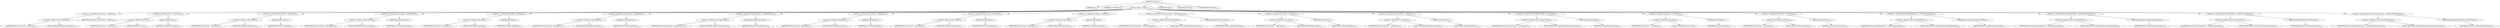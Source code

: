 digraph "setJavac" {  
"94" [label = <(METHOD,setJavac)<SUB>102</SUB>> ]
"4" [label = <(PARAM,this)<SUB>102</SUB>> ]
"95" [label = <(PARAM,Javac attributes)<SUB>102</SUB>> ]
"96" [label = <(BLOCK,&lt;empty&gt;,&lt;empty&gt;)<SUB>102</SUB>> ]
"97" [label = <(&lt;operator&gt;.assignment,this.attributes = attributes)<SUB>103</SUB>> ]
"98" [label = <(&lt;operator&gt;.fieldAccess,this.attributes)<SUB>103</SUB>> ]
"3" [label = <(IDENTIFIER,this,this.attributes = attributes)<SUB>103</SUB>> ]
"99" [label = <(FIELD_IDENTIFIER,attributes,attributes)<SUB>103</SUB>> ]
"100" [label = <(IDENTIFIER,attributes,this.attributes = attributes)<SUB>103</SUB>> ]
"101" [label = <(&lt;operator&gt;.assignment,this.src = getSrcdir())<SUB>104</SUB>> ]
"102" [label = <(&lt;operator&gt;.fieldAccess,this.src)<SUB>104</SUB>> ]
"103" [label = <(IDENTIFIER,this,this.src = getSrcdir())<SUB>104</SUB>> ]
"104" [label = <(FIELD_IDENTIFIER,src,src)<SUB>104</SUB>> ]
"105" [label = <(getSrcdir,getSrcdir())<SUB>104</SUB>> ]
"106" [label = <(IDENTIFIER,attributes,getSrcdir())<SUB>104</SUB>> ]
"107" [label = <(&lt;operator&gt;.assignment,this.destDir = getDestdir())<SUB>105</SUB>> ]
"108" [label = <(&lt;operator&gt;.fieldAccess,this.destDir)<SUB>105</SUB>> ]
"109" [label = <(IDENTIFIER,this,this.destDir = getDestdir())<SUB>105</SUB>> ]
"110" [label = <(FIELD_IDENTIFIER,destDir,destDir)<SUB>105</SUB>> ]
"111" [label = <(getDestdir,getDestdir())<SUB>105</SUB>> ]
"112" [label = <(IDENTIFIER,attributes,getDestdir())<SUB>105</SUB>> ]
"113" [label = <(&lt;operator&gt;.assignment,this.encoding = getEncoding())<SUB>106</SUB>> ]
"114" [label = <(&lt;operator&gt;.fieldAccess,this.encoding)<SUB>106</SUB>> ]
"115" [label = <(IDENTIFIER,this,this.encoding = getEncoding())<SUB>106</SUB>> ]
"116" [label = <(FIELD_IDENTIFIER,encoding,encoding)<SUB>106</SUB>> ]
"117" [label = <(getEncoding,getEncoding())<SUB>106</SUB>> ]
"118" [label = <(IDENTIFIER,attributes,getEncoding())<SUB>106</SUB>> ]
"119" [label = <(&lt;operator&gt;.assignment,this.debug = getDebug())<SUB>107</SUB>> ]
"120" [label = <(&lt;operator&gt;.fieldAccess,this.debug)<SUB>107</SUB>> ]
"121" [label = <(IDENTIFIER,this,this.debug = getDebug())<SUB>107</SUB>> ]
"122" [label = <(FIELD_IDENTIFIER,debug,debug)<SUB>107</SUB>> ]
"123" [label = <(getDebug,getDebug())<SUB>107</SUB>> ]
"124" [label = <(IDENTIFIER,attributes,getDebug())<SUB>107</SUB>> ]
"125" [label = <(&lt;operator&gt;.assignment,this.optimize = getOptimize())<SUB>108</SUB>> ]
"126" [label = <(&lt;operator&gt;.fieldAccess,this.optimize)<SUB>108</SUB>> ]
"127" [label = <(IDENTIFIER,this,this.optimize = getOptimize())<SUB>108</SUB>> ]
"128" [label = <(FIELD_IDENTIFIER,optimize,optimize)<SUB>108</SUB>> ]
"129" [label = <(getOptimize,getOptimize())<SUB>108</SUB>> ]
"130" [label = <(IDENTIFIER,attributes,getOptimize())<SUB>108</SUB>> ]
"131" [label = <(&lt;operator&gt;.assignment,this.deprecation = getDeprecation())<SUB>109</SUB>> ]
"132" [label = <(&lt;operator&gt;.fieldAccess,this.deprecation)<SUB>109</SUB>> ]
"133" [label = <(IDENTIFIER,this,this.deprecation = getDeprecation())<SUB>109</SUB>> ]
"134" [label = <(FIELD_IDENTIFIER,deprecation,deprecation)<SUB>109</SUB>> ]
"135" [label = <(getDeprecation,getDeprecation())<SUB>109</SUB>> ]
"136" [label = <(IDENTIFIER,attributes,getDeprecation())<SUB>109</SUB>> ]
"137" [label = <(&lt;operator&gt;.assignment,this.depend = getDepend())<SUB>110</SUB>> ]
"138" [label = <(&lt;operator&gt;.fieldAccess,this.depend)<SUB>110</SUB>> ]
"139" [label = <(IDENTIFIER,this,this.depend = getDepend())<SUB>110</SUB>> ]
"140" [label = <(FIELD_IDENTIFIER,depend,depend)<SUB>110</SUB>> ]
"141" [label = <(getDepend,getDepend())<SUB>110</SUB>> ]
"142" [label = <(IDENTIFIER,attributes,getDepend())<SUB>110</SUB>> ]
"143" [label = <(&lt;operator&gt;.assignment,this.verbose = getVerbose())<SUB>111</SUB>> ]
"144" [label = <(&lt;operator&gt;.fieldAccess,this.verbose)<SUB>111</SUB>> ]
"145" [label = <(IDENTIFIER,this,this.verbose = getVerbose())<SUB>111</SUB>> ]
"146" [label = <(FIELD_IDENTIFIER,verbose,verbose)<SUB>111</SUB>> ]
"147" [label = <(getVerbose,getVerbose())<SUB>111</SUB>> ]
"148" [label = <(IDENTIFIER,attributes,getVerbose())<SUB>111</SUB>> ]
"149" [label = <(&lt;operator&gt;.assignment,this.target = getTarget())<SUB>112</SUB>> ]
"150" [label = <(&lt;operator&gt;.fieldAccess,this.target)<SUB>112</SUB>> ]
"151" [label = <(IDENTIFIER,this,this.target = getTarget())<SUB>112</SUB>> ]
"152" [label = <(FIELD_IDENTIFIER,target,target)<SUB>112</SUB>> ]
"153" [label = <(getTarget,getTarget())<SUB>112</SUB>> ]
"154" [label = <(IDENTIFIER,attributes,getTarget())<SUB>112</SUB>> ]
"155" [label = <(&lt;operator&gt;.assignment,this.bootclasspath = getBootclasspath())<SUB>113</SUB>> ]
"156" [label = <(&lt;operator&gt;.fieldAccess,this.bootclasspath)<SUB>113</SUB>> ]
"157" [label = <(IDENTIFIER,this,this.bootclasspath = getBootclasspath())<SUB>113</SUB>> ]
"158" [label = <(FIELD_IDENTIFIER,bootclasspath,bootclasspath)<SUB>113</SUB>> ]
"159" [label = <(getBootclasspath,getBootclasspath())<SUB>113</SUB>> ]
"160" [label = <(IDENTIFIER,attributes,getBootclasspath())<SUB>113</SUB>> ]
"161" [label = <(&lt;operator&gt;.assignment,this.extdirs = getExtdirs())<SUB>114</SUB>> ]
"162" [label = <(&lt;operator&gt;.fieldAccess,this.extdirs)<SUB>114</SUB>> ]
"163" [label = <(IDENTIFIER,this,this.extdirs = getExtdirs())<SUB>114</SUB>> ]
"164" [label = <(FIELD_IDENTIFIER,extdirs,extdirs)<SUB>114</SUB>> ]
"165" [label = <(getExtdirs,getExtdirs())<SUB>114</SUB>> ]
"166" [label = <(IDENTIFIER,attributes,getExtdirs())<SUB>114</SUB>> ]
"167" [label = <(&lt;operator&gt;.assignment,this.compileList = getFileList())<SUB>115</SUB>> ]
"168" [label = <(&lt;operator&gt;.fieldAccess,this.compileList)<SUB>115</SUB>> ]
"169" [label = <(IDENTIFIER,this,this.compileList = getFileList())<SUB>115</SUB>> ]
"170" [label = <(FIELD_IDENTIFIER,compileList,compileList)<SUB>115</SUB>> ]
"171" [label = <(getFileList,getFileList())<SUB>115</SUB>> ]
"172" [label = <(IDENTIFIER,attributes,getFileList())<SUB>115</SUB>> ]
"173" [label = <(&lt;operator&gt;.assignment,this.compileClasspath = getClasspath())<SUB>116</SUB>> ]
"174" [label = <(&lt;operator&gt;.fieldAccess,this.compileClasspath)<SUB>116</SUB>> ]
"175" [label = <(IDENTIFIER,this,this.compileClasspath = getClasspath())<SUB>116</SUB>> ]
"176" [label = <(FIELD_IDENTIFIER,compileClasspath,compileClasspath)<SUB>116</SUB>> ]
"177" [label = <(getClasspath,getClasspath())<SUB>116</SUB>> ]
"178" [label = <(IDENTIFIER,attributes,getClasspath())<SUB>116</SUB>> ]
"179" [label = <(&lt;operator&gt;.assignment,this.project = getProject())<SUB>117</SUB>> ]
"180" [label = <(&lt;operator&gt;.fieldAccess,this.project)<SUB>117</SUB>> ]
"181" [label = <(IDENTIFIER,this,this.project = getProject())<SUB>117</SUB>> ]
"182" [label = <(FIELD_IDENTIFIER,project,project)<SUB>117</SUB>> ]
"183" [label = <(getProject,getProject())<SUB>117</SUB>> ]
"184" [label = <(IDENTIFIER,attributes,getProject())<SUB>117</SUB>> ]
"185" [label = <(&lt;operator&gt;.assignment,this.location = getLocation())<SUB>118</SUB>> ]
"186" [label = <(&lt;operator&gt;.fieldAccess,this.location)<SUB>118</SUB>> ]
"187" [label = <(IDENTIFIER,this,this.location = getLocation())<SUB>118</SUB>> ]
"188" [label = <(FIELD_IDENTIFIER,location,location)<SUB>118</SUB>> ]
"189" [label = <(getLocation,getLocation())<SUB>118</SUB>> ]
"190" [label = <(IDENTIFIER,attributes,getLocation())<SUB>118</SUB>> ]
"191" [label = <(&lt;operator&gt;.assignment,this.includeAntRuntime = getIncludeantruntime())<SUB>119</SUB>> ]
"192" [label = <(&lt;operator&gt;.fieldAccess,this.includeAntRuntime)<SUB>119</SUB>> ]
"193" [label = <(IDENTIFIER,this,this.includeAntRuntime = getIncludeantruntime())<SUB>119</SUB>> ]
"194" [label = <(FIELD_IDENTIFIER,includeAntRuntime,includeAntRuntime)<SUB>119</SUB>> ]
"195" [label = <(getIncludeantruntime,getIncludeantruntime())<SUB>119</SUB>> ]
"196" [label = <(IDENTIFIER,attributes,getIncludeantruntime())<SUB>119</SUB>> ]
"197" [label = <(&lt;operator&gt;.assignment,this.includeJavaRuntime = getIncludejavaruntime())<SUB>120</SUB>> ]
"198" [label = <(&lt;operator&gt;.fieldAccess,this.includeJavaRuntime)<SUB>120</SUB>> ]
"199" [label = <(IDENTIFIER,this,this.includeJavaRuntime = getIncludejavaruntime())<SUB>120</SUB>> ]
"200" [label = <(FIELD_IDENTIFIER,includeJavaRuntime,includeJavaRuntime)<SUB>120</SUB>> ]
"201" [label = <(getIncludejavaruntime,getIncludejavaruntime())<SUB>120</SUB>> ]
"202" [label = <(IDENTIFIER,attributes,getIncludejavaruntime())<SUB>120</SUB>> ]
"203" [label = <(&lt;operator&gt;.assignment,this.memoryInitialSize = getMemoryInitialSize())<SUB>121</SUB>> ]
"204" [label = <(&lt;operator&gt;.fieldAccess,this.memoryInitialSize)<SUB>121</SUB>> ]
"205" [label = <(IDENTIFIER,this,this.memoryInitialSize = getMemoryInitialSize())<SUB>121</SUB>> ]
"206" [label = <(FIELD_IDENTIFIER,memoryInitialSize,memoryInitialSize)<SUB>121</SUB>> ]
"207" [label = <(getMemoryInitialSize,getMemoryInitialSize())<SUB>121</SUB>> ]
"208" [label = <(IDENTIFIER,attributes,getMemoryInitialSize())<SUB>121</SUB>> ]
"209" [label = <(&lt;operator&gt;.assignment,this.memoryMaximumSize = getMemoryMaximumSize())<SUB>122</SUB>> ]
"210" [label = <(&lt;operator&gt;.fieldAccess,this.memoryMaximumSize)<SUB>122</SUB>> ]
"211" [label = <(IDENTIFIER,this,this.memoryMaximumSize = getMemoryMaximumSize())<SUB>122</SUB>> ]
"212" [label = <(FIELD_IDENTIFIER,memoryMaximumSize,memoryMaximumSize)<SUB>122</SUB>> ]
"213" [label = <(getMemoryMaximumSize,getMemoryMaximumSize())<SUB>122</SUB>> ]
"214" [label = <(IDENTIFIER,attributes,getMemoryMaximumSize())<SUB>122</SUB>> ]
"215" [label = <(MODIFIER,PUBLIC)> ]
"216" [label = <(MODIFIER,VIRTUAL)> ]
"217" [label = <(METHOD_RETURN,void)<SUB>102</SUB>> ]
  "94" -> "4" 
  "94" -> "95" 
  "94" -> "96" 
  "94" -> "215" 
  "94" -> "216" 
  "94" -> "217" 
  "96" -> "97" 
  "96" -> "101" 
  "96" -> "107" 
  "96" -> "113" 
  "96" -> "119" 
  "96" -> "125" 
  "96" -> "131" 
  "96" -> "137" 
  "96" -> "143" 
  "96" -> "149" 
  "96" -> "155" 
  "96" -> "161" 
  "96" -> "167" 
  "96" -> "173" 
  "96" -> "179" 
  "96" -> "185" 
  "96" -> "191" 
  "96" -> "197" 
  "96" -> "203" 
  "96" -> "209" 
  "97" -> "98" 
  "97" -> "100" 
  "98" -> "3" 
  "98" -> "99" 
  "101" -> "102" 
  "101" -> "105" 
  "102" -> "103" 
  "102" -> "104" 
  "105" -> "106" 
  "107" -> "108" 
  "107" -> "111" 
  "108" -> "109" 
  "108" -> "110" 
  "111" -> "112" 
  "113" -> "114" 
  "113" -> "117" 
  "114" -> "115" 
  "114" -> "116" 
  "117" -> "118" 
  "119" -> "120" 
  "119" -> "123" 
  "120" -> "121" 
  "120" -> "122" 
  "123" -> "124" 
  "125" -> "126" 
  "125" -> "129" 
  "126" -> "127" 
  "126" -> "128" 
  "129" -> "130" 
  "131" -> "132" 
  "131" -> "135" 
  "132" -> "133" 
  "132" -> "134" 
  "135" -> "136" 
  "137" -> "138" 
  "137" -> "141" 
  "138" -> "139" 
  "138" -> "140" 
  "141" -> "142" 
  "143" -> "144" 
  "143" -> "147" 
  "144" -> "145" 
  "144" -> "146" 
  "147" -> "148" 
  "149" -> "150" 
  "149" -> "153" 
  "150" -> "151" 
  "150" -> "152" 
  "153" -> "154" 
  "155" -> "156" 
  "155" -> "159" 
  "156" -> "157" 
  "156" -> "158" 
  "159" -> "160" 
  "161" -> "162" 
  "161" -> "165" 
  "162" -> "163" 
  "162" -> "164" 
  "165" -> "166" 
  "167" -> "168" 
  "167" -> "171" 
  "168" -> "169" 
  "168" -> "170" 
  "171" -> "172" 
  "173" -> "174" 
  "173" -> "177" 
  "174" -> "175" 
  "174" -> "176" 
  "177" -> "178" 
  "179" -> "180" 
  "179" -> "183" 
  "180" -> "181" 
  "180" -> "182" 
  "183" -> "184" 
  "185" -> "186" 
  "185" -> "189" 
  "186" -> "187" 
  "186" -> "188" 
  "189" -> "190" 
  "191" -> "192" 
  "191" -> "195" 
  "192" -> "193" 
  "192" -> "194" 
  "195" -> "196" 
  "197" -> "198" 
  "197" -> "201" 
  "198" -> "199" 
  "198" -> "200" 
  "201" -> "202" 
  "203" -> "204" 
  "203" -> "207" 
  "204" -> "205" 
  "204" -> "206" 
  "207" -> "208" 
  "209" -> "210" 
  "209" -> "213" 
  "210" -> "211" 
  "210" -> "212" 
  "213" -> "214" 
}
